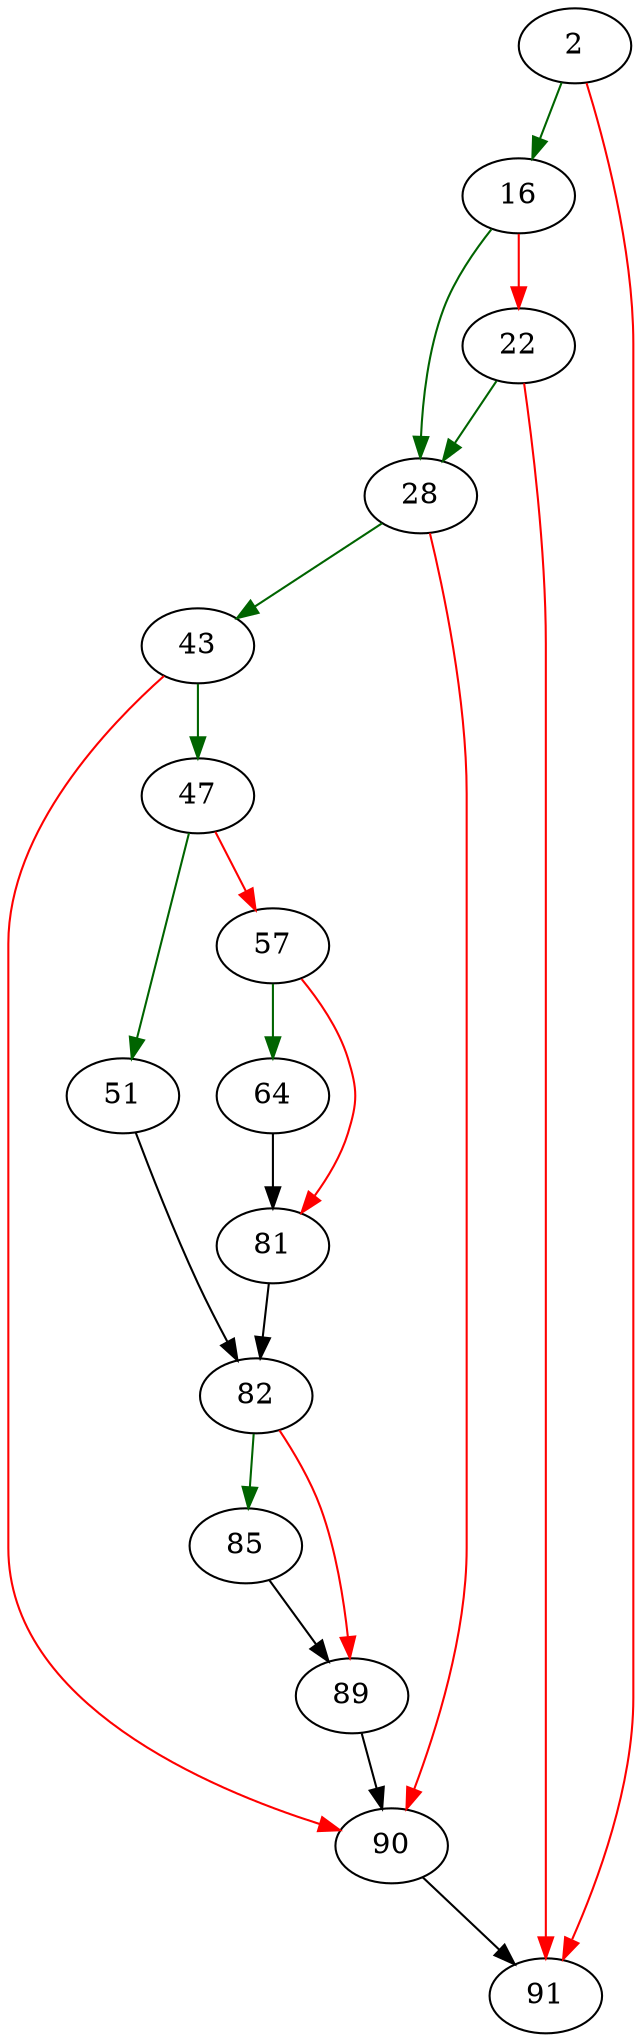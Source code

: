 strict digraph "pager_truncate" {
	// Node definitions.
	2 [entry=true];
	16;
	91;
	28;
	22;
	43;
	90;
	47;
	51;
	57;
	82;
	64;
	81;
	85;
	89;

	// Edge definitions.
	2 -> 16 [
		color=darkgreen
		cond=true
	];
	2 -> 91 [
		color=red
		cond=false
	];
	16 -> 28 [
		color=darkgreen
		cond=true
	];
	16 -> 22 [
		color=red
		cond=false
	];
	28 -> 43 [
		color=darkgreen
		cond=true
	];
	28 -> 90 [
		color=red
		cond=false
	];
	22 -> 91 [
		color=red
		cond=false
	];
	22 -> 28 [
		color=darkgreen
		cond=true
	];
	43 -> 90 [
		color=red
		cond=false
	];
	43 -> 47 [
		color=darkgreen
		cond=true
	];
	90 -> 91;
	47 -> 51 [
		color=darkgreen
		cond=true
	];
	47 -> 57 [
		color=red
		cond=false
	];
	51 -> 82;
	57 -> 64 [
		color=darkgreen
		cond=true
	];
	57 -> 81 [
		color=red
		cond=false
	];
	82 -> 85 [
		color=darkgreen
		cond=true
	];
	82 -> 89 [
		color=red
		cond=false
	];
	64 -> 81;
	81 -> 82;
	85 -> 89;
	89 -> 90;
}